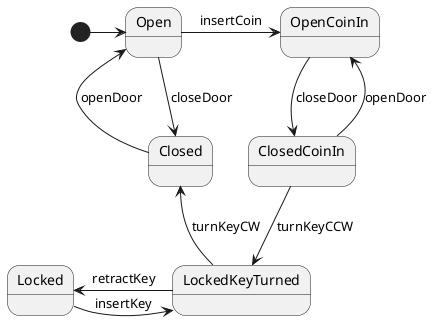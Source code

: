@startuml

[*] -right-> Open
Open -right-> OpenCoinIn : insertCoin

OpenCoinIn -down-> ClosedCoinIn : closeDoor
ClosedCoinIn -up-> OpenCoinIn : openDoor

ClosedCoinIn -down-> LockedKeyTurned : turnKeyCCW
LockedKeyTurned -left-> Locked : retractKey
Locked -right-> LockedKeyTurned : insertKey
LockedKeyTurned -left-> Closed : turnKeyCW

Closed -up-> Open : openDoor
Open -down-> Closed : closeDoor

@enduml
